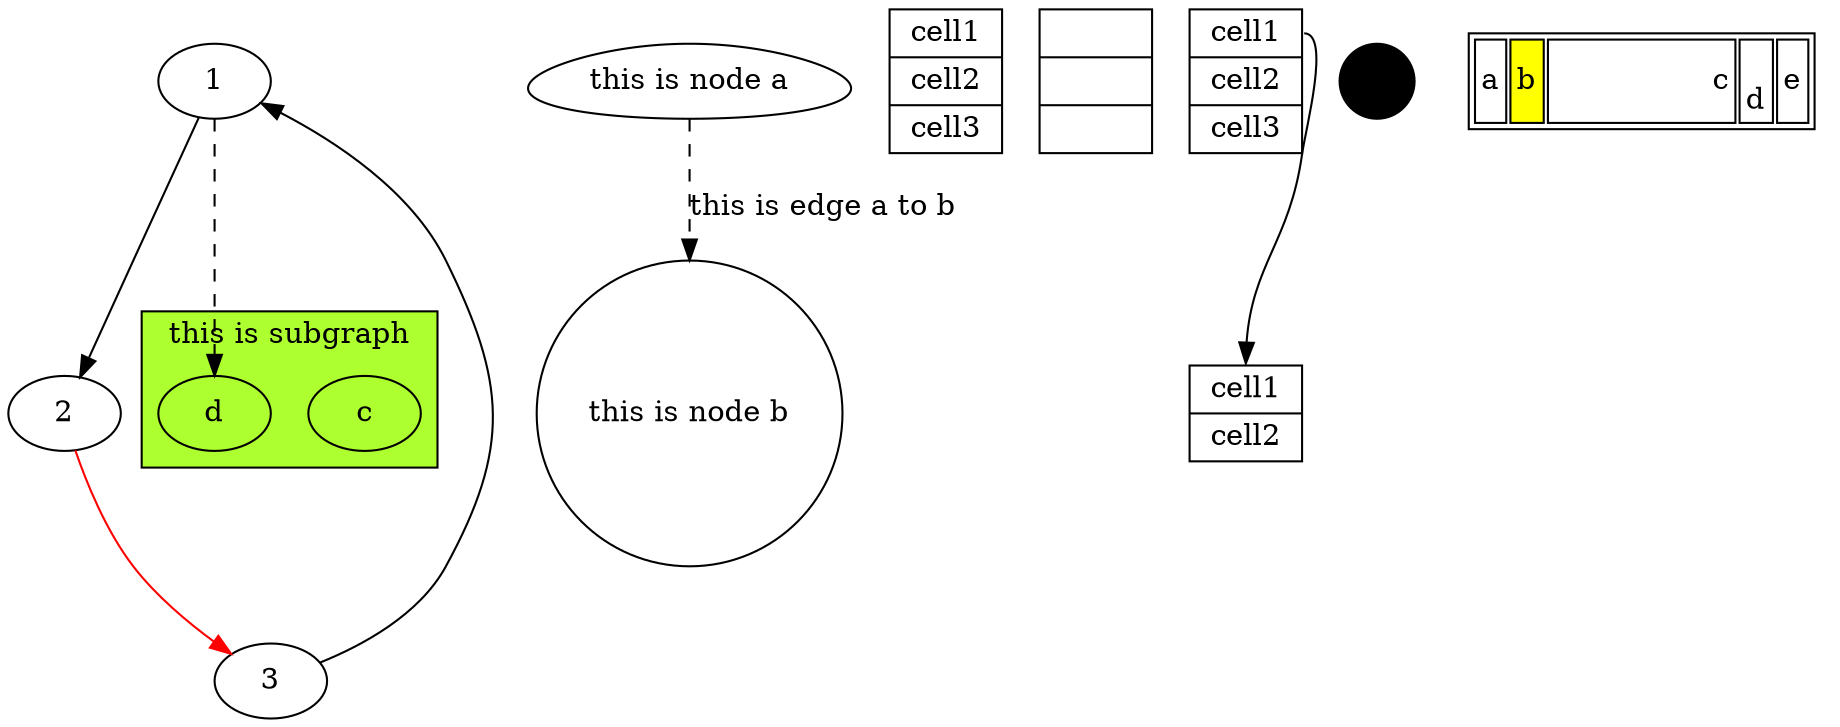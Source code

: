 //usr/bin/dot
digraph G{
    //bgcolor = red;
    //node [shape = "record"]; //节点方形，默认椭圆
    //edge [style = "dashed"]; //连接线虚线，默认实线

    1 -> 2;
    2 -> 3 [color="red"];
    3 -> 1;


    a [shape = egg, label = "this is node a"]; 
    b [shape = circle, label = "this is node b"]; 
    
    a -> b [style = dashed, label = "this is edge a to b"];



    //子图的名字必须以cluster开始，否则解析引擎无法进行识别
    subgraph cluster_sgh {
        label = "this is subgraph";
        bgcolor = greenyellow;
        c;d;
    }

    1 -> d [style = dashed];

    example1 [ shape = record, label = "{<head>cell1 | cell2 | cell3}" ];
    example2 [ shape = record, label = "{<b1>|<b2>|<b3>}" ];


    subgraph example3 { 
        node [shape = record]; 
        table1 [label = "{<head>cell1 | cell2 | cell3}"]; 
        table2 [label = "{<head>cell1 | cell2}"]; 

        table1: head -> table2: head; 
    }


    circle [label="", shape="circle", width=0.5, fixedsize=true, style=filled, color=black];


    subgraph table {
        node [shape=plaintext];    
        struct1 [label=<<TABLE BORDER="1">
            <TR>
                <TD >a</TD>
                <TD BGCOLOR="yellow">b</TD>
                <TD HEIGHT="40" WIDTH="90" ALIGN="right">c</TD>
                <TD VALIGN="bottom">d</TD>
                <TD >e</TD>
            </TR>
            </TABLE>>];
    }

}
